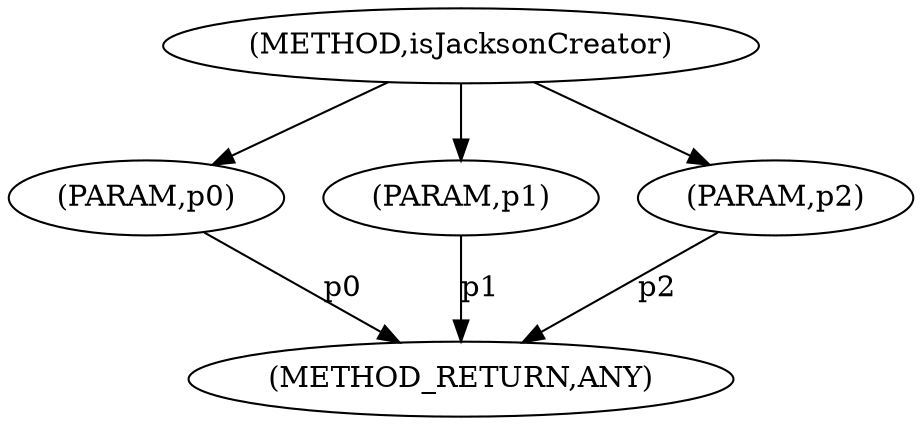 digraph "isJacksonCreator" {  
"5673" [label = <(METHOD,isJacksonCreator)> ]
"5678" [label = <(METHOD_RETURN,ANY)> ]
"5674" [label = <(PARAM,p0)> ]
"5675" [label = <(PARAM,p1)> ]
"5676" [label = <(PARAM,p2)> ]
  "5674" -> "5678"  [ label = "p0"] 
  "5675" -> "5678"  [ label = "p1"] 
  "5676" -> "5678"  [ label = "p2"] 
  "5673" -> "5674" 
  "5673" -> "5675" 
  "5673" -> "5676" 
}
